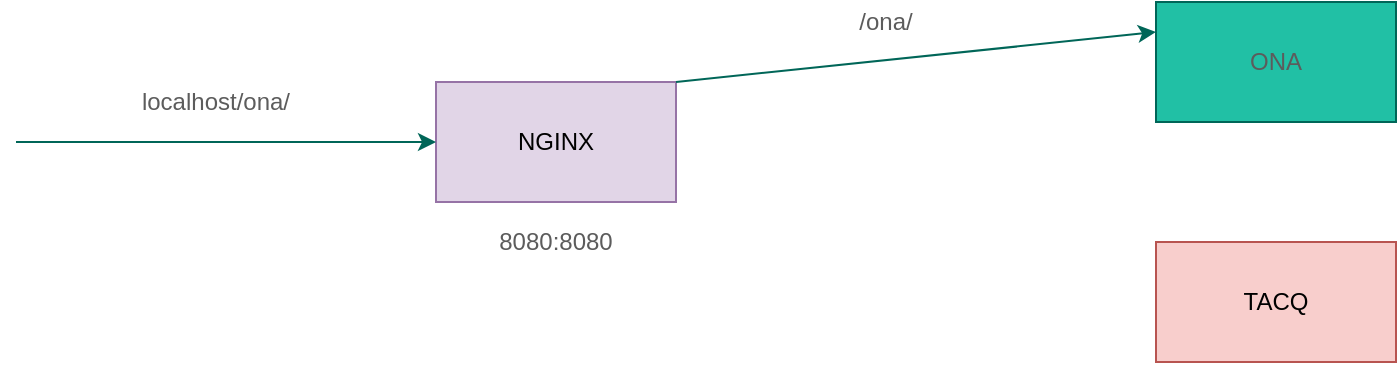 <mxfile version="13.6.4" type="github">
  <diagram id="vTkRFbSlZLo0Gf2k0YoR" name="Page-1">
    <mxGraphModel dx="1422" dy="762" grid="1" gridSize="10" guides="1" tooltips="1" connect="1" arrows="1" fold="1" page="1" pageScale="1" pageWidth="827" pageHeight="1169" math="0" shadow="0">
      <root>
        <mxCell id="0" />
        <mxCell id="1" parent="0" />
        <mxCell id="BLMt0uSPbZ4Nbw_swhib-4" value="ONA" style="rounded=0;whiteSpace=wrap;html=1;sketch=0;strokeColor=#006658;fillColor=#21C0A5;fontColor=#5C5C5C;" vertex="1" parent="1">
          <mxGeometry x="600" y="120" width="120" height="60" as="geometry" />
        </mxCell>
        <mxCell id="BLMt0uSPbZ4Nbw_swhib-5" value="TACQ" style="rounded=0;whiteSpace=wrap;html=1;sketch=0;strokeColor=#b85450;fillColor=#f8cecc;" vertex="1" parent="1">
          <mxGeometry x="600" y="240" width="120" height="60" as="geometry" />
        </mxCell>
        <mxCell id="BLMt0uSPbZ4Nbw_swhib-6" value="NGINX" style="rounded=0;whiteSpace=wrap;html=1;sketch=0;strokeColor=#9673a6;fillColor=#e1d5e7;" vertex="1" parent="1">
          <mxGeometry x="240" y="160" width="120" height="60" as="geometry" />
        </mxCell>
        <mxCell id="BLMt0uSPbZ4Nbw_swhib-7" value="8080:8080" style="text;html=1;strokeColor=none;fillColor=none;align=center;verticalAlign=middle;whiteSpace=wrap;rounded=0;sketch=0;fontColor=#5C5C5C;" vertex="1" parent="1">
          <mxGeometry x="265" y="230" width="70" height="20" as="geometry" />
        </mxCell>
        <mxCell id="BLMt0uSPbZ4Nbw_swhib-9" value="" style="endArrow=classic;html=1;strokeColor=#006658;fillColor=#21C0A5;fontColor=#5C5C5C;entryX=0;entryY=0.5;entryDx=0;entryDy=0;" edge="1" parent="1" target="BLMt0uSPbZ4Nbw_swhib-6">
          <mxGeometry width="50" height="50" relative="1" as="geometry">
            <mxPoint x="30" y="190" as="sourcePoint" />
            <mxPoint x="440" y="370" as="targetPoint" />
          </mxGeometry>
        </mxCell>
        <mxCell id="BLMt0uSPbZ4Nbw_swhib-10" value="localhost/ona/" style="text;html=1;strokeColor=none;fillColor=none;align=center;verticalAlign=middle;whiteSpace=wrap;rounded=0;sketch=0;fontColor=#5C5C5C;" vertex="1" parent="1">
          <mxGeometry x="80" y="160" width="100" height="20" as="geometry" />
        </mxCell>
        <mxCell id="BLMt0uSPbZ4Nbw_swhib-11" value="/ona/" style="text;html=1;strokeColor=none;fillColor=none;align=center;verticalAlign=middle;whiteSpace=wrap;rounded=0;sketch=0;fontColor=#5C5C5C;" vertex="1" parent="1">
          <mxGeometry x="430" y="120" width="70" height="20" as="geometry" />
        </mxCell>
        <mxCell id="BLMt0uSPbZ4Nbw_swhib-12" value="" style="endArrow=classic;html=1;strokeColor=#006658;fillColor=#21C0A5;fontColor=#5C5C5C;exitX=1;exitY=0;exitDx=0;exitDy=0;entryX=0;entryY=0.25;entryDx=0;entryDy=0;" edge="1" parent="1" source="BLMt0uSPbZ4Nbw_swhib-6" target="BLMt0uSPbZ4Nbw_swhib-4">
          <mxGeometry width="50" height="50" relative="1" as="geometry">
            <mxPoint x="400" y="220" as="sourcePoint" />
            <mxPoint x="450" y="170" as="targetPoint" />
          </mxGeometry>
        </mxCell>
      </root>
    </mxGraphModel>
  </diagram>
</mxfile>
